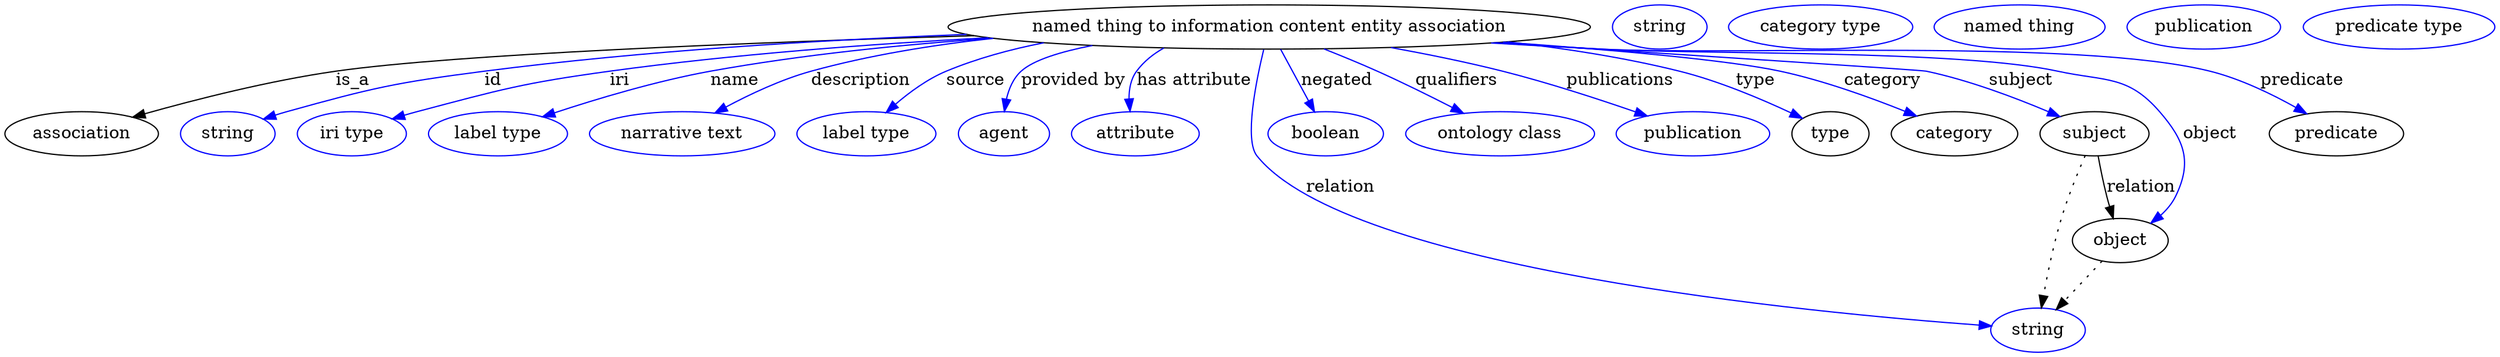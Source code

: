 digraph {
	graph [bb="0,0,2026.4,283"];
	node [label="\N"];
	"named thing to information content entity association"	[height=0.5,
		label="named thing to information content entity association",
		pos="1029.4,265",
		width=7.2577];
	association	[height=0.5,
		pos="62.394,178",
		width=1.7332];
	"named thing to information content entity association" -> association	[label=is_a,
		lp="283.39,221.5",
		pos="e,103.96,191.52 788.93,257.91 604.65,252.31 366.08,242.77 269.39,229 215.52,221.32 155.16,205.94 113.59,194.26"];
	id	[color=blue,
		height=0.5,
		label=string,
		pos="181.39,178",
		width=1.0652];
	"named thing to information content entity association" -> id	[color=blue,
		label=id,
		lp="397.39,221.5",
		pos="e,210.38,189.99 782.83,258.98 663.87,254.39 519.32,245.65 390.39,229 317.95,219.64 299.77,215.57 229.39,196 226.29,195.14 223.09,\
194.17 219.89,193.15",
		style=solid];
	iri	[color=blue,
		height=0.5,
		label="iri type",
		pos="282.39,178",
		width=1.2277];
	"named thing to information content entity association" -> iri	[color=blue,
		label=iri,
		lp="500.39,221.5",
		pos="e,315.32,190.14 800.69,256.27 705.1,251.18 593.06,242.79 492.39,229 421.75,219.32 404.32,214.25 335.39,196 332.02,195.11 328.55,\
194.13 325.07,193.11",
		style=solid];
	name	[color=blue,
		height=0.5,
		label="label type",
		pos="401.39,178",
		width=1.5707];
	"named thing to information content entity association" -> name	[color=blue,
		label=name,
		lp="594.39,221.5",
		pos="e,437.66,191.84 804.32,255.83 730.64,250.72 648.65,242.44 574.39,229 530.57,221.07 481.96,206.48 447.45,195.11",
		style=solid];
	description	[color=blue,
		height=0.5,
		label="narrative text",
		pos="551.39,178",
		width=2.0943];
	"named thing to information content entity association" -> description	[color=blue,
		label=description,
		lp="696.89,221.5",
		pos="e,578.01,194.9 804.7,255.75 755.25,250.39 703.58,242.01 656.39,229 632.2,222.33 606.74,210.35 586.95,199.78",
		style=solid];
	source	[color=blue,
		height=0.5,
		label="label type",
		pos="701.39,178",
		width=1.5707];
	"named thing to information content entity association" -> source	[color=blue,
		label=source,
		lp="790.39,221.5",
		pos="e,717.48,195.3 845.75,252.12 818.52,246.79 791.28,239.34 766.39,229 751.23,222.69 736.53,211.92 724.96,201.98",
		style=solid];
	"provided by"	[color=blue,
		height=0.5,
		label=agent,
		pos="813.39,178",
		width=1.0291];
	"named thing to information content entity association" -> "provided by"	[color=blue,
		label="provided by",
		lp="869.89,221.5",
		pos="e,813.74,196.24 885.63,249.97 859.6,244.92 837.5,238.13 827.39,229 820.93,223.16 817.35,214.6 815.4,206.2",
		style=solid];
	"has attribute"	[color=blue,
		height=0.5,
		label=attribute,
		pos="920.39,178",
		width=1.4443];
	"named thing to information content entity association" -> "has attribute"	[color=blue,
		label="has attribute",
		lp="968.39,221.5",
		pos="e,916.06,196.35 943.56,247.85 934.97,243.07 927.27,236.91 921.39,229 916.64,222.6 915.17,214.36 915.24,206.43",
		style=solid];
	relation	[color=blue,
		height=0.5,
		label=string,
		pos="1654.4,18",
		width=1.0652];
	"named thing to information content entity association" -> relation	[color=blue,
		label=relation,
		lp="1087.4,134.5",
		pos="e,1616.6,21.405 1024.9,246.61 1018.6,220.53 1009,172.95 1019.4,160 1093.4,67.715 1471.7,32.038 1606.6,22.128",
		style=solid];
	negated	[color=blue,
		height=0.5,
		label=boolean,
		pos="1075.4,178",
		width=1.2999];
	"named thing to information content entity association" -> negated	[color=blue,
		label=negated,
		lp="1084.4,221.5",
		pos="e,1066.3,195.89 1038.7,246.8 1045.2,234.74 1054.1,218.4 1061.4,204.79",
		style=solid];
	qualifiers	[color=blue,
		height=0.5,
		label="ontology class",
		pos="1216.4,178",
		width=2.1304];
	"named thing to information content entity association" -> qualifiers	[color=blue,
		label=qualifiers,
		lp="1181.9,221.5",
		pos="e,1186.8,194.8 1074,247.14 1088,241.61 1103.5,235.28 1117.4,229 1137.6,219.91 1159.6,208.9 1177.7,199.53",
		style=solid];
	publications	[color=blue,
		height=0.5,
		label=publication,
		pos="1373.4,178",
		width=1.7332];
	"named thing to information content entity association" -> publications	[color=blue,
		label=publications,
		lp="1315.4,221.5",
		pos="e,1336.5,192.51 1128.5,248.28 1158,242.94 1190.1,236.41 1219.4,229 1256,219.72 1296.7,206.4 1327,195.84",
		style=solid];
	type	[height=0.5,
		pos="1485.4,178",
		width=0.86659];
	"named thing to information content entity association" -> type	[color=blue,
		label=type,
		lp="1424.4,221.5",
		pos="e,1462.7,190.63 1224,252.96 1270.1,247.77 1318.9,240.17 1363.4,229 1395.1,221.04 1429.5,206.37 1453.6,194.97",
		style=solid];
	category	[height=0.5,
		pos="1586.4,178",
		width=1.4263];
	"named thing to information content entity association" -> category	[color=blue,
		label=category,
		lp="1527.9,221.5",
		pos="e,1555.5,192.47 1219.6,252.63 1307.6,246.41 1401.8,238.13 1444.4,229 1479.6,221.45 1518,207.54 1546,196.31",
		style=solid];
	subject	[height=0.5,
		pos="1700.4,178",
		width=1.2277];
	"named thing to information content entity association" -> subject	[color=blue,
		label=subject,
		lp="1640.4,221.5",
		pos="e,1672.2,191.97 1213.7,252.22 1366.4,242.42 1559,229.92 1563.4,229 1598,221.7 1635.7,207.46 1662.8,196.03",
		style=solid];
	object	[height=0.5,
		pos="1721.4,91",
		width=1.0832];
	"named thing to information content entity association" -> object	[color=blue,
		label=object,
		lp="1794.4,178",
		pos="e,1746.3,105.25 1212.7,252.15 1242,250.36 1272,248.58 1300.4,247 1382.6,242.42 1589.9,246.44 1670.4,229 1709.2,220.59 1727.4,225.99 \
1753.4,196 1773.8,172.42 1780.1,155.03 1766.4,127 1763.5,121.17 1759.2,116.02 1754.3,111.6",
		style=solid];
	predicate	[height=0.5,
		pos="1897.4,178",
		width=1.5165];
	"named thing to information content entity association" -> predicate	[color=blue,
		label=predicate,
		lp="1869.4,221.5",
		pos="e,1873.1,194.39 1210.5,251.98 1240.5,250.18 1271.3,248.44 1300.4,247 1410.1,241.56 1687.8,255.56 1794.4,229 1819,222.86 1844.7,210.39 \
1864.3,199.45",
		style=solid];
	association_type	[color=blue,
		height=0.5,
		label=string,
		pos="1347.4,265",
		width=1.0652];
	association_category	[color=blue,
		height=0.5,
		label="category type",
		pos="1478.4,265",
		width=2.0762];
	subject -> relation	[pos="e,1657.1,36.136 1692.8,160.24 1686.9,146.64 1678.8,126.88 1673.4,109 1667.1,88.265 1662.2,64.241 1658.9,46.231",
		style=dotted];
	subject -> object	[label=relation,
		lp="1738.4,134.5",
		pos="e,1715.7,108.98 1703.4,159.77 1705.2,150.09 1707.6,137.8 1710.4,127 1711.1,124.32 1711.9,121.53 1712.7,118.76"];
	"named thing to information content entity association_subject"	[color=blue,
		height=0.5,
		label="named thing",
		pos="1640.4,265",
		width=1.9318];
	object -> relation	[pos="e,1669.2,34.713 1706.5,74.243 1697.6,64.775 1686.1,52.56 1676.1,42.024",
		style=dotted];
	"named thing to information content entity association_object"	[color=blue,
		height=0.5,
		label=publication,
		pos="1790.4,265",
		width=1.7332];
	"named thing to information content entity association_predicate"	[color=blue,
		height=0.5,
		label="predicate type",
		pos="1948.4,265",
		width=2.1665];
}
